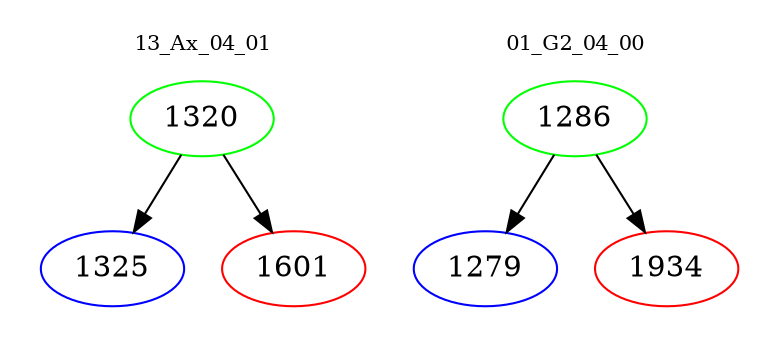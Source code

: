 digraph{
subgraph cluster_0 {
color = white
label = "13_Ax_04_01";
fontsize=10;
T0_1320 [label="1320", color="green"]
T0_1320 -> T0_1325 [color="black"]
T0_1325 [label="1325", color="blue"]
T0_1320 -> T0_1601 [color="black"]
T0_1601 [label="1601", color="red"]
}
subgraph cluster_1 {
color = white
label = "01_G2_04_00";
fontsize=10;
T1_1286 [label="1286", color="green"]
T1_1286 -> T1_1279 [color="black"]
T1_1279 [label="1279", color="blue"]
T1_1286 -> T1_1934 [color="black"]
T1_1934 [label="1934", color="red"]
}
}
